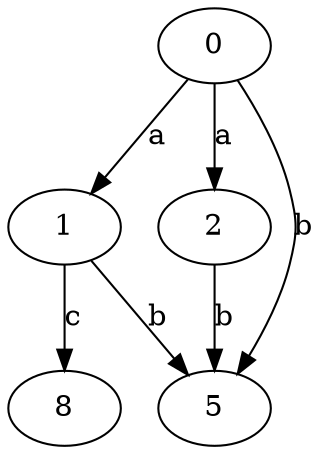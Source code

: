 strict digraph  {
1;
2;
0;
5;
8;
1 -> 5  [label=b];
1 -> 8  [label=c];
2 -> 5  [label=b];
0 -> 1  [label=a];
0 -> 2  [label=a];
0 -> 5  [label=b];
}
